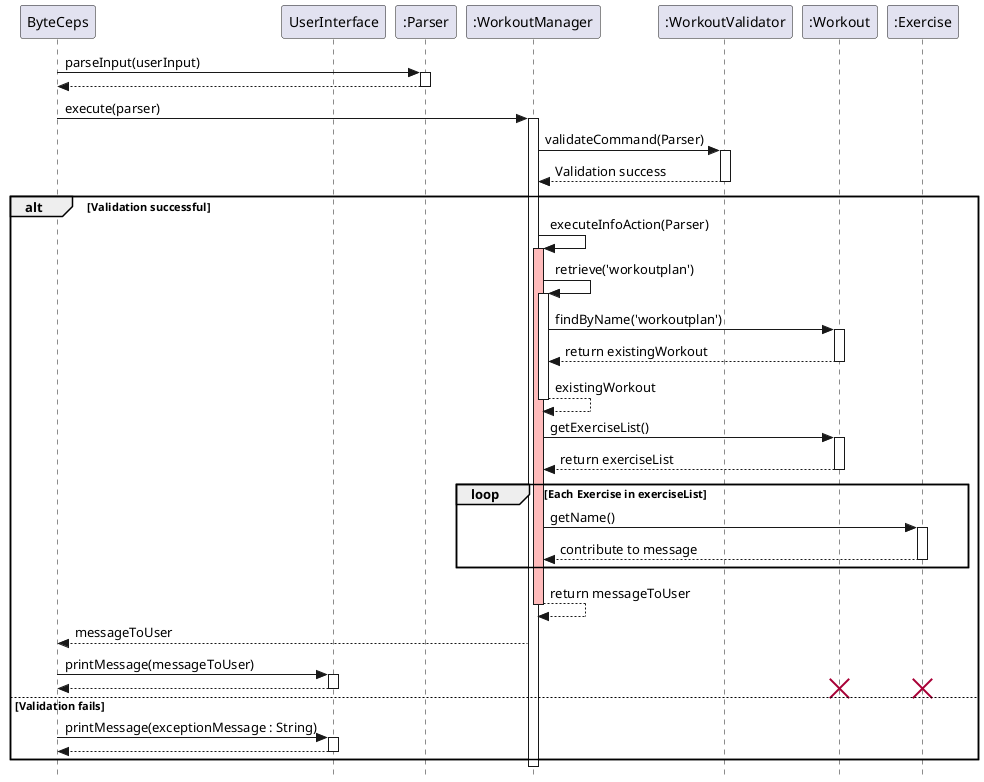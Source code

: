 @startuml SequenceDiagram

skinparam classAttributeIconSize 0
skinparam style strictuml

participant ByteCeps as User
participant UserInterface
participant ":Parser" as Parser
participant ":WorkoutManager" as WorkoutManager
participant ":WorkoutValidator" as Validator
participant ":Workout" as Workout
participant ":Exercise" as Exercise

User -> Parser : parseInput(userInput)
activate Parser
User <-- Parser
deactivate Parser

User -> WorkoutManager : execute(parser)
activate WorkoutManager

WorkoutManager -> Validator : validateCommand(Parser)
activate Validator
Validator --> WorkoutManager : Validation success
deactivate Validator

alt Validation successful

    WorkoutManager -> WorkoutManager : executeInfoAction(Parser)
    activate WorkoutManager #FFBBBB

    WorkoutManager -> WorkoutManager : retrieve('workoutplan')
    activate WorkoutManager
    WorkoutManager -> Workout : findByName('workoutplan')
    activate Workout
    Workout --> WorkoutManager : return existingWorkout
    deactivate Workout
    WorkoutManager --> WorkoutManager : existingWorkout
    deactivate WorkoutManager #FFBBBB

    WorkoutManager -> Workout : getExerciseList()
    activate Workout
    Workout --> WorkoutManager : return exerciseList
    deactivate Workout

    loop Each Exercise in exerciseList
        WorkoutManager -> Exercise : getName()
        activate Exercise
        Exercise --> WorkoutManager : contribute to message
        deactivate Exercise
    end

    WorkoutManager --> WorkoutManager : return messageToUser
    deactivate WorkoutManager
    WorkoutManager --> User : messageToUser

    User -> UserInterface: printMessage(messageToUser)
    activate UserInterface
    UserInterface --> User
    deactivate UserInterface

    destroy Workout
    destroy Exercise

else Validation fails
    User -> UserInterface: printMessage(exceptionMessage : String)
    activate UserInterface
    UserInterface --> User:
    deactivate UserInterface
end

deactivate WorkoutManager
deactivate Parser

@enduml